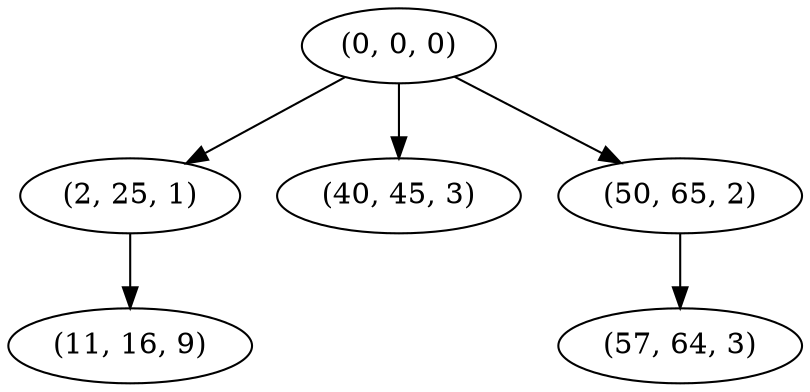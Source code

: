 digraph tree {
    "(0, 0, 0)";
    "(2, 25, 1)";
    "(11, 16, 9)";
    "(40, 45, 3)";
    "(50, 65, 2)";
    "(57, 64, 3)";
    "(0, 0, 0)" -> "(2, 25, 1)";
    "(0, 0, 0)" -> "(40, 45, 3)";
    "(0, 0, 0)" -> "(50, 65, 2)";
    "(2, 25, 1)" -> "(11, 16, 9)";
    "(50, 65, 2)" -> "(57, 64, 3)";
}
